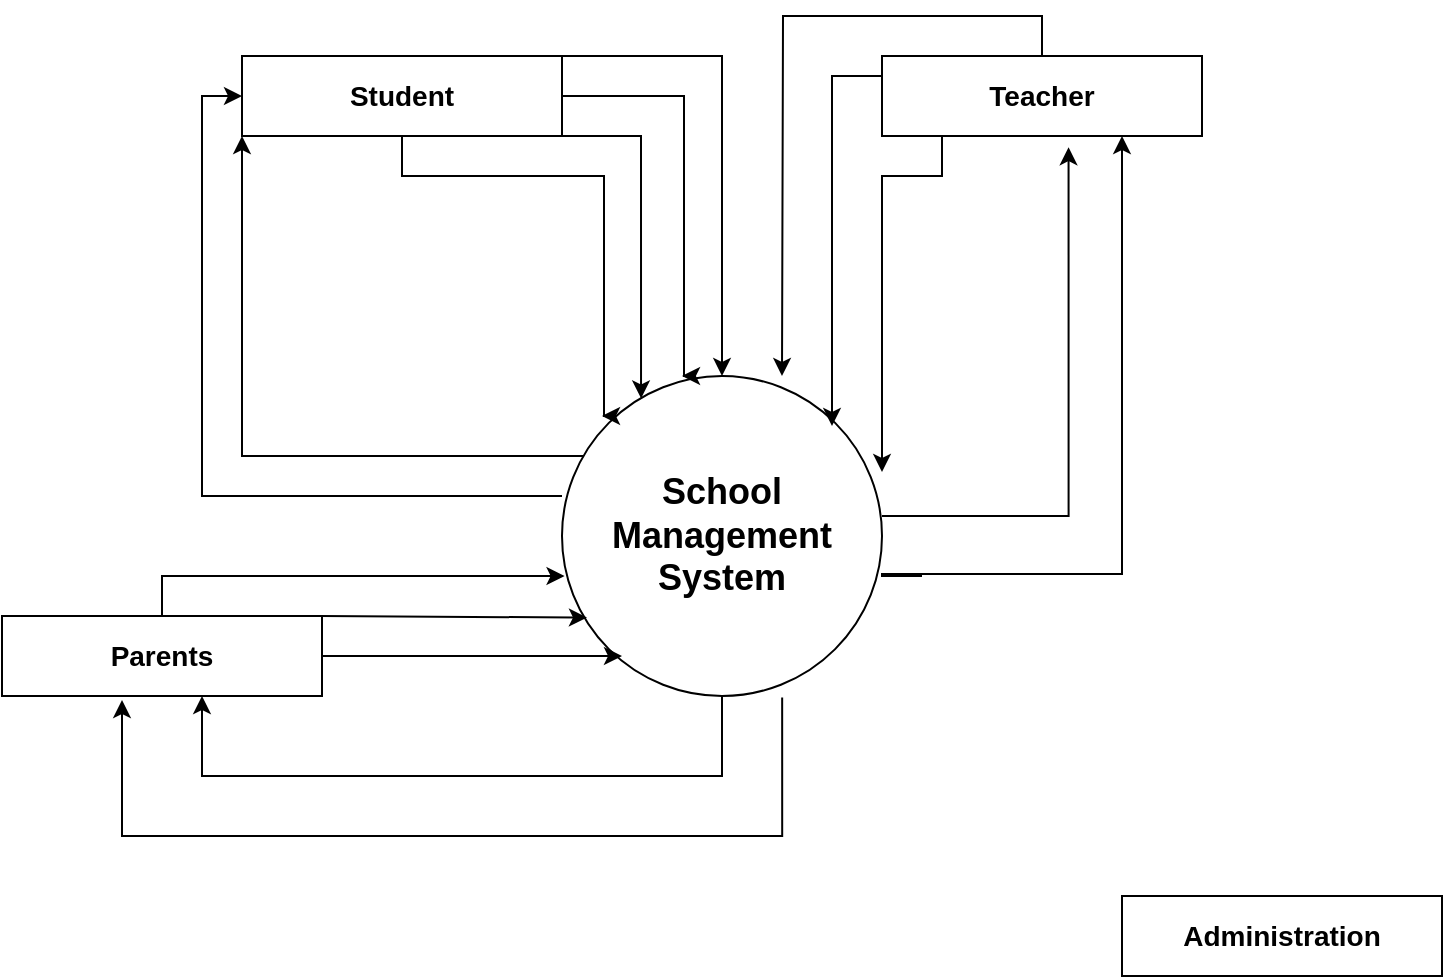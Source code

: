 <mxfile version="24.6.4" type="github">
  <diagram name="Page-1" id="AKsYlck18VQqr__Ta-SM">
    <mxGraphModel dx="1050" dy="574" grid="1" gridSize="10" guides="1" tooltips="1" connect="1" arrows="1" fold="1" page="1" pageScale="1" pageWidth="850" pageHeight="1100" math="0" shadow="0">
      <root>
        <mxCell id="0" />
        <mxCell id="1" parent="0" />
        <mxCell id="n3HJOIRG3CMHNBVgFjlZ-18" value="" style="group" parent="1" vertex="1" connectable="0">
          <mxGeometry x="360" y="300" width="160" height="160" as="geometry" />
        </mxCell>
        <mxCell id="n3HJOIRG3CMHNBVgFjlZ-1" value="" style="ellipse;whiteSpace=wrap;html=1;aspect=fixed;" parent="n3HJOIRG3CMHNBVgFjlZ-18" vertex="1">
          <mxGeometry width="160" height="160" as="geometry" />
        </mxCell>
        <mxCell id="n3HJOIRG3CMHNBVgFjlZ-12" value="&lt;font style=&quot;font-size: 18px;&quot;&gt;&lt;b&gt;School Management System&lt;/b&gt;&lt;/font&gt;" style="text;strokeColor=none;align=center;fillColor=none;html=1;verticalAlign=middle;whiteSpace=wrap;rounded=0;" parent="n3HJOIRG3CMHNBVgFjlZ-18" vertex="1">
          <mxGeometry x="25" y="25" width="110" height="110" as="geometry" />
        </mxCell>
        <mxCell id="n3HJOIRG3CMHNBVgFjlZ-21" value="" style="group" parent="1" vertex="1" connectable="0">
          <mxGeometry x="80" y="420" width="160" height="40" as="geometry" />
        </mxCell>
        <mxCell id="n3HJOIRG3CMHNBVgFjlZ-8" value="" style="rounded=0;whiteSpace=wrap;html=1;" parent="n3HJOIRG3CMHNBVgFjlZ-21" vertex="1">
          <mxGeometry width="160" height="40" as="geometry" />
        </mxCell>
        <mxCell id="BSduzJUJ4gsDs5_xHqr1-10" style="edgeStyle=orthogonalEdgeStyle;rounded=0;orthogonalLoop=1;jettySize=auto;html=1;exitX=1;exitY=0.5;exitDx=0;exitDy=0;" edge="1" parent="n3HJOIRG3CMHNBVgFjlZ-21" source="n3HJOIRG3CMHNBVgFjlZ-17">
          <mxGeometry relative="1" as="geometry">
            <mxPoint x="310" y="20" as="targetPoint" />
          </mxGeometry>
        </mxCell>
        <mxCell id="n3HJOIRG3CMHNBVgFjlZ-17" value="&lt;b style=&quot;font-size: 14px;&quot;&gt;Parents&lt;/b&gt;" style="text;strokeColor=none;align=center;fillColor=none;html=1;verticalAlign=middle;whiteSpace=wrap;rounded=0;" parent="n3HJOIRG3CMHNBVgFjlZ-21" vertex="1">
          <mxGeometry width="160" height="40" as="geometry" />
        </mxCell>
        <mxCell id="n3HJOIRG3CMHNBVgFjlZ-22" value="" style="group" parent="1" vertex="1" connectable="0">
          <mxGeometry x="200" y="140" width="160" height="40" as="geometry" />
        </mxCell>
        <mxCell id="n3HJOIRG3CMHNBVgFjlZ-10" value="" style="rounded=0;whiteSpace=wrap;html=1;" parent="n3HJOIRG3CMHNBVgFjlZ-22" vertex="1">
          <mxGeometry width="160" height="40" as="geometry" />
        </mxCell>
        <mxCell id="BSduzJUJ4gsDs5_xHqr1-3" style="edgeStyle=orthogonalEdgeStyle;rounded=0;orthogonalLoop=1;jettySize=auto;html=1;exitX=1;exitY=0.75;exitDx=0;exitDy=0;" edge="1" parent="n3HJOIRG3CMHNBVgFjlZ-22" source="n3HJOIRG3CMHNBVgFjlZ-13">
          <mxGeometry relative="1" as="geometry">
            <mxPoint x="220" y="160" as="targetPoint" />
            <Array as="points">
              <mxPoint x="160" y="20" />
              <mxPoint x="221" y="20" />
            </Array>
          </mxGeometry>
        </mxCell>
        <mxCell id="BSduzJUJ4gsDs5_xHqr1-5" style="edgeStyle=orthogonalEdgeStyle;rounded=0;orthogonalLoop=1;jettySize=auto;html=1;exitX=0.5;exitY=1;exitDx=0;exitDy=0;" edge="1" parent="n3HJOIRG3CMHNBVgFjlZ-22" source="n3HJOIRG3CMHNBVgFjlZ-13">
          <mxGeometry relative="1" as="geometry">
            <mxPoint x="180" y="180" as="targetPoint" />
            <Array as="points">
              <mxPoint x="80" y="60" />
              <mxPoint x="181" y="60" />
            </Array>
          </mxGeometry>
        </mxCell>
        <mxCell id="n3HJOIRG3CMHNBVgFjlZ-13" value="&lt;font style=&quot;font-size: 14px;&quot;&gt;&lt;b&gt;Student&lt;/b&gt;&lt;/font&gt;" style="text;strokeColor=none;align=center;fillColor=none;html=1;verticalAlign=middle;whiteSpace=wrap;rounded=0;" parent="n3HJOIRG3CMHNBVgFjlZ-22" vertex="1">
          <mxGeometry width="160" height="40" as="geometry" />
        </mxCell>
        <mxCell id="n3HJOIRG3CMHNBVgFjlZ-23" value="" style="group" parent="1" vertex="1" connectable="0">
          <mxGeometry x="520" y="140" width="160" height="40" as="geometry" />
        </mxCell>
        <mxCell id="n3HJOIRG3CMHNBVgFjlZ-11" value="" style="rounded=0;whiteSpace=wrap;html=1;" parent="n3HJOIRG3CMHNBVgFjlZ-23" vertex="1">
          <mxGeometry width="160" height="40" as="geometry" />
        </mxCell>
        <mxCell id="BSduzJUJ4gsDs5_xHqr1-13" style="edgeStyle=orthogonalEdgeStyle;rounded=0;orthogonalLoop=1;jettySize=auto;html=1;exitX=0.5;exitY=0;exitDx=0;exitDy=0;" edge="1" parent="n3HJOIRG3CMHNBVgFjlZ-23" source="n3HJOIRG3CMHNBVgFjlZ-14">
          <mxGeometry relative="1" as="geometry">
            <mxPoint x="-50" y="160" as="targetPoint" />
          </mxGeometry>
        </mxCell>
        <mxCell id="n3HJOIRG3CMHNBVgFjlZ-14" value="&lt;font style=&quot;font-size: 14px;&quot;&gt;&lt;b&gt;Teacher&lt;/b&gt;&lt;/font&gt;" style="text;strokeColor=none;align=center;fillColor=none;html=1;verticalAlign=middle;whiteSpace=wrap;rounded=0;" parent="n3HJOIRG3CMHNBVgFjlZ-23" vertex="1">
          <mxGeometry width="160" height="40" as="geometry" />
        </mxCell>
        <mxCell id="n3HJOIRG3CMHNBVgFjlZ-24" value="" style="group" parent="1" vertex="1" connectable="0">
          <mxGeometry x="640" y="560" width="160" height="40" as="geometry" />
        </mxCell>
        <mxCell id="n3HJOIRG3CMHNBVgFjlZ-6" value="" style="rounded=0;whiteSpace=wrap;html=1;" parent="n3HJOIRG3CMHNBVgFjlZ-24" vertex="1">
          <mxGeometry width="160" height="40" as="geometry" />
        </mxCell>
        <mxCell id="n3HJOIRG3CMHNBVgFjlZ-16" value="&lt;b style=&quot;font-size: 14px;&quot;&gt;Administration&lt;/b&gt;" style="text;strokeColor=none;align=center;fillColor=none;html=1;verticalAlign=middle;whiteSpace=wrap;rounded=0;" parent="n3HJOIRG3CMHNBVgFjlZ-24" vertex="1">
          <mxGeometry width="160" height="40" as="geometry" />
        </mxCell>
        <mxCell id="BSduzJUJ4gsDs5_xHqr1-1" style="edgeStyle=orthogonalEdgeStyle;rounded=0;orthogonalLoop=1;jettySize=auto;html=1;exitX=1;exitY=0.5;exitDx=0;exitDy=0;entryX=0.5;entryY=0;entryDx=0;entryDy=0;" edge="1" parent="1" source="n3HJOIRG3CMHNBVgFjlZ-13" target="n3HJOIRG3CMHNBVgFjlZ-1">
          <mxGeometry relative="1" as="geometry">
            <Array as="points">
              <mxPoint x="360" y="140" />
              <mxPoint x="440" y="140" />
            </Array>
          </mxGeometry>
        </mxCell>
        <mxCell id="BSduzJUJ4gsDs5_xHqr1-4" style="edgeStyle=orthogonalEdgeStyle;rounded=0;orthogonalLoop=1;jettySize=auto;html=1;exitX=1;exitY=1;exitDx=0;exitDy=0;entryX=0.247;entryY=0.07;entryDx=0;entryDy=0;entryPerimeter=0;" edge="1" parent="1" source="n3HJOIRG3CMHNBVgFjlZ-13" target="n3HJOIRG3CMHNBVgFjlZ-1">
          <mxGeometry relative="1" as="geometry">
            <Array as="points">
              <mxPoint x="400" y="180" />
            </Array>
          </mxGeometry>
        </mxCell>
        <mxCell id="BSduzJUJ4gsDs5_xHqr1-6" style="edgeStyle=orthogonalEdgeStyle;rounded=0;orthogonalLoop=1;jettySize=auto;html=1;entryX=0;entryY=1;entryDx=0;entryDy=0;" edge="1" parent="1" source="n3HJOIRG3CMHNBVgFjlZ-1" target="n3HJOIRG3CMHNBVgFjlZ-13">
          <mxGeometry relative="1" as="geometry">
            <Array as="points">
              <mxPoint x="200" y="340" />
            </Array>
          </mxGeometry>
        </mxCell>
        <mxCell id="BSduzJUJ4gsDs5_xHqr1-7" style="edgeStyle=orthogonalEdgeStyle;rounded=0;orthogonalLoop=1;jettySize=auto;html=1;entryX=0;entryY=0.5;entryDx=0;entryDy=0;" edge="1" parent="1" target="n3HJOIRG3CMHNBVgFjlZ-13">
          <mxGeometry relative="1" as="geometry">
            <mxPoint x="360" y="360" as="sourcePoint" />
            <Array as="points">
              <mxPoint x="360" y="360" />
              <mxPoint x="180" y="360" />
              <mxPoint x="180" y="160" />
            </Array>
          </mxGeometry>
        </mxCell>
        <mxCell id="BSduzJUJ4gsDs5_xHqr1-8" style="edgeStyle=orthogonalEdgeStyle;rounded=0;orthogonalLoop=1;jettySize=auto;html=1;exitX=0.5;exitY=0;exitDx=0;exitDy=0;entryX=0.008;entryY=0.625;entryDx=0;entryDy=0;entryPerimeter=0;" edge="1" parent="1" source="n3HJOIRG3CMHNBVgFjlZ-17" target="n3HJOIRG3CMHNBVgFjlZ-1">
          <mxGeometry relative="1" as="geometry" />
        </mxCell>
        <mxCell id="BSduzJUJ4gsDs5_xHqr1-9" style="edgeStyle=orthogonalEdgeStyle;rounded=0;orthogonalLoop=1;jettySize=auto;html=1;exitX=1;exitY=0;exitDx=0;exitDy=0;entryX=0.078;entryY=0.755;entryDx=0;entryDy=0;entryPerimeter=0;" edge="1" parent="1" source="n3HJOIRG3CMHNBVgFjlZ-17" target="n3HJOIRG3CMHNBVgFjlZ-1">
          <mxGeometry relative="1" as="geometry">
            <Array as="points">
              <mxPoint x="240" y="421" />
            </Array>
          </mxGeometry>
        </mxCell>
        <mxCell id="BSduzJUJ4gsDs5_xHqr1-11" style="edgeStyle=orthogonalEdgeStyle;rounded=0;orthogonalLoop=1;jettySize=auto;html=1;exitX=0.5;exitY=1;exitDx=0;exitDy=0;" edge="1" parent="1" source="n3HJOIRG3CMHNBVgFjlZ-1">
          <mxGeometry relative="1" as="geometry">
            <mxPoint x="180" y="460" as="targetPoint" />
            <Array as="points">
              <mxPoint x="440" y="500" />
              <mxPoint x="180" y="500" />
              <mxPoint x="180" y="460" />
            </Array>
          </mxGeometry>
        </mxCell>
        <mxCell id="BSduzJUJ4gsDs5_xHqr1-12" style="edgeStyle=orthogonalEdgeStyle;rounded=0;orthogonalLoop=1;jettySize=auto;html=1;exitX=0.688;exitY=1.005;exitDx=0;exitDy=0;exitPerimeter=0;" edge="1" parent="1" source="n3HJOIRG3CMHNBVgFjlZ-1">
          <mxGeometry relative="1" as="geometry">
            <mxPoint x="140" y="462" as="targetPoint" />
            <Array as="points">
              <mxPoint x="470" y="530" />
              <mxPoint x="140" y="530" />
            </Array>
          </mxGeometry>
        </mxCell>
        <mxCell id="BSduzJUJ4gsDs5_xHqr1-14" style="edgeStyle=orthogonalEdgeStyle;rounded=0;orthogonalLoop=1;jettySize=auto;html=1;exitX=0;exitY=0.25;exitDx=0;exitDy=0;entryX=1;entryY=0;entryDx=0;entryDy=0;" edge="1" parent="1" source="n3HJOIRG3CMHNBVgFjlZ-14" target="n3HJOIRG3CMHNBVgFjlZ-12">
          <mxGeometry relative="1" as="geometry" />
        </mxCell>
        <mxCell id="BSduzJUJ4gsDs5_xHqr1-15" style="edgeStyle=orthogonalEdgeStyle;rounded=0;orthogonalLoop=1;jettySize=auto;html=1;" edge="1" parent="1">
          <mxGeometry relative="1" as="geometry">
            <mxPoint x="550" y="180" as="sourcePoint" />
            <mxPoint x="520" y="348" as="targetPoint" />
            <Array as="points">
              <mxPoint x="550" y="200" />
              <mxPoint x="520" y="200" />
            </Array>
          </mxGeometry>
        </mxCell>
        <mxCell id="BSduzJUJ4gsDs5_xHqr1-16" style="edgeStyle=orthogonalEdgeStyle;rounded=0;orthogonalLoop=1;jettySize=auto;html=1;entryX=0.583;entryY=1.14;entryDx=0;entryDy=0;entryPerimeter=0;" edge="1" parent="1" target="n3HJOIRG3CMHNBVgFjlZ-14">
          <mxGeometry relative="1" as="geometry">
            <mxPoint x="520" y="370" as="sourcePoint" />
            <Array as="points">
              <mxPoint x="613" y="370" />
            </Array>
          </mxGeometry>
        </mxCell>
        <mxCell id="BSduzJUJ4gsDs5_xHqr1-17" style="edgeStyle=orthogonalEdgeStyle;rounded=0;orthogonalLoop=1;jettySize=auto;html=1;entryX=0.75;entryY=1;entryDx=0;entryDy=0;" edge="1" parent="1" target="n3HJOIRG3CMHNBVgFjlZ-14">
          <mxGeometry relative="1" as="geometry">
            <mxPoint x="540" y="400" as="sourcePoint" />
            <Array as="points">
              <mxPoint x="520" y="400" />
              <mxPoint x="520" y="399" />
              <mxPoint x="640" y="399" />
            </Array>
          </mxGeometry>
        </mxCell>
      </root>
    </mxGraphModel>
  </diagram>
</mxfile>

